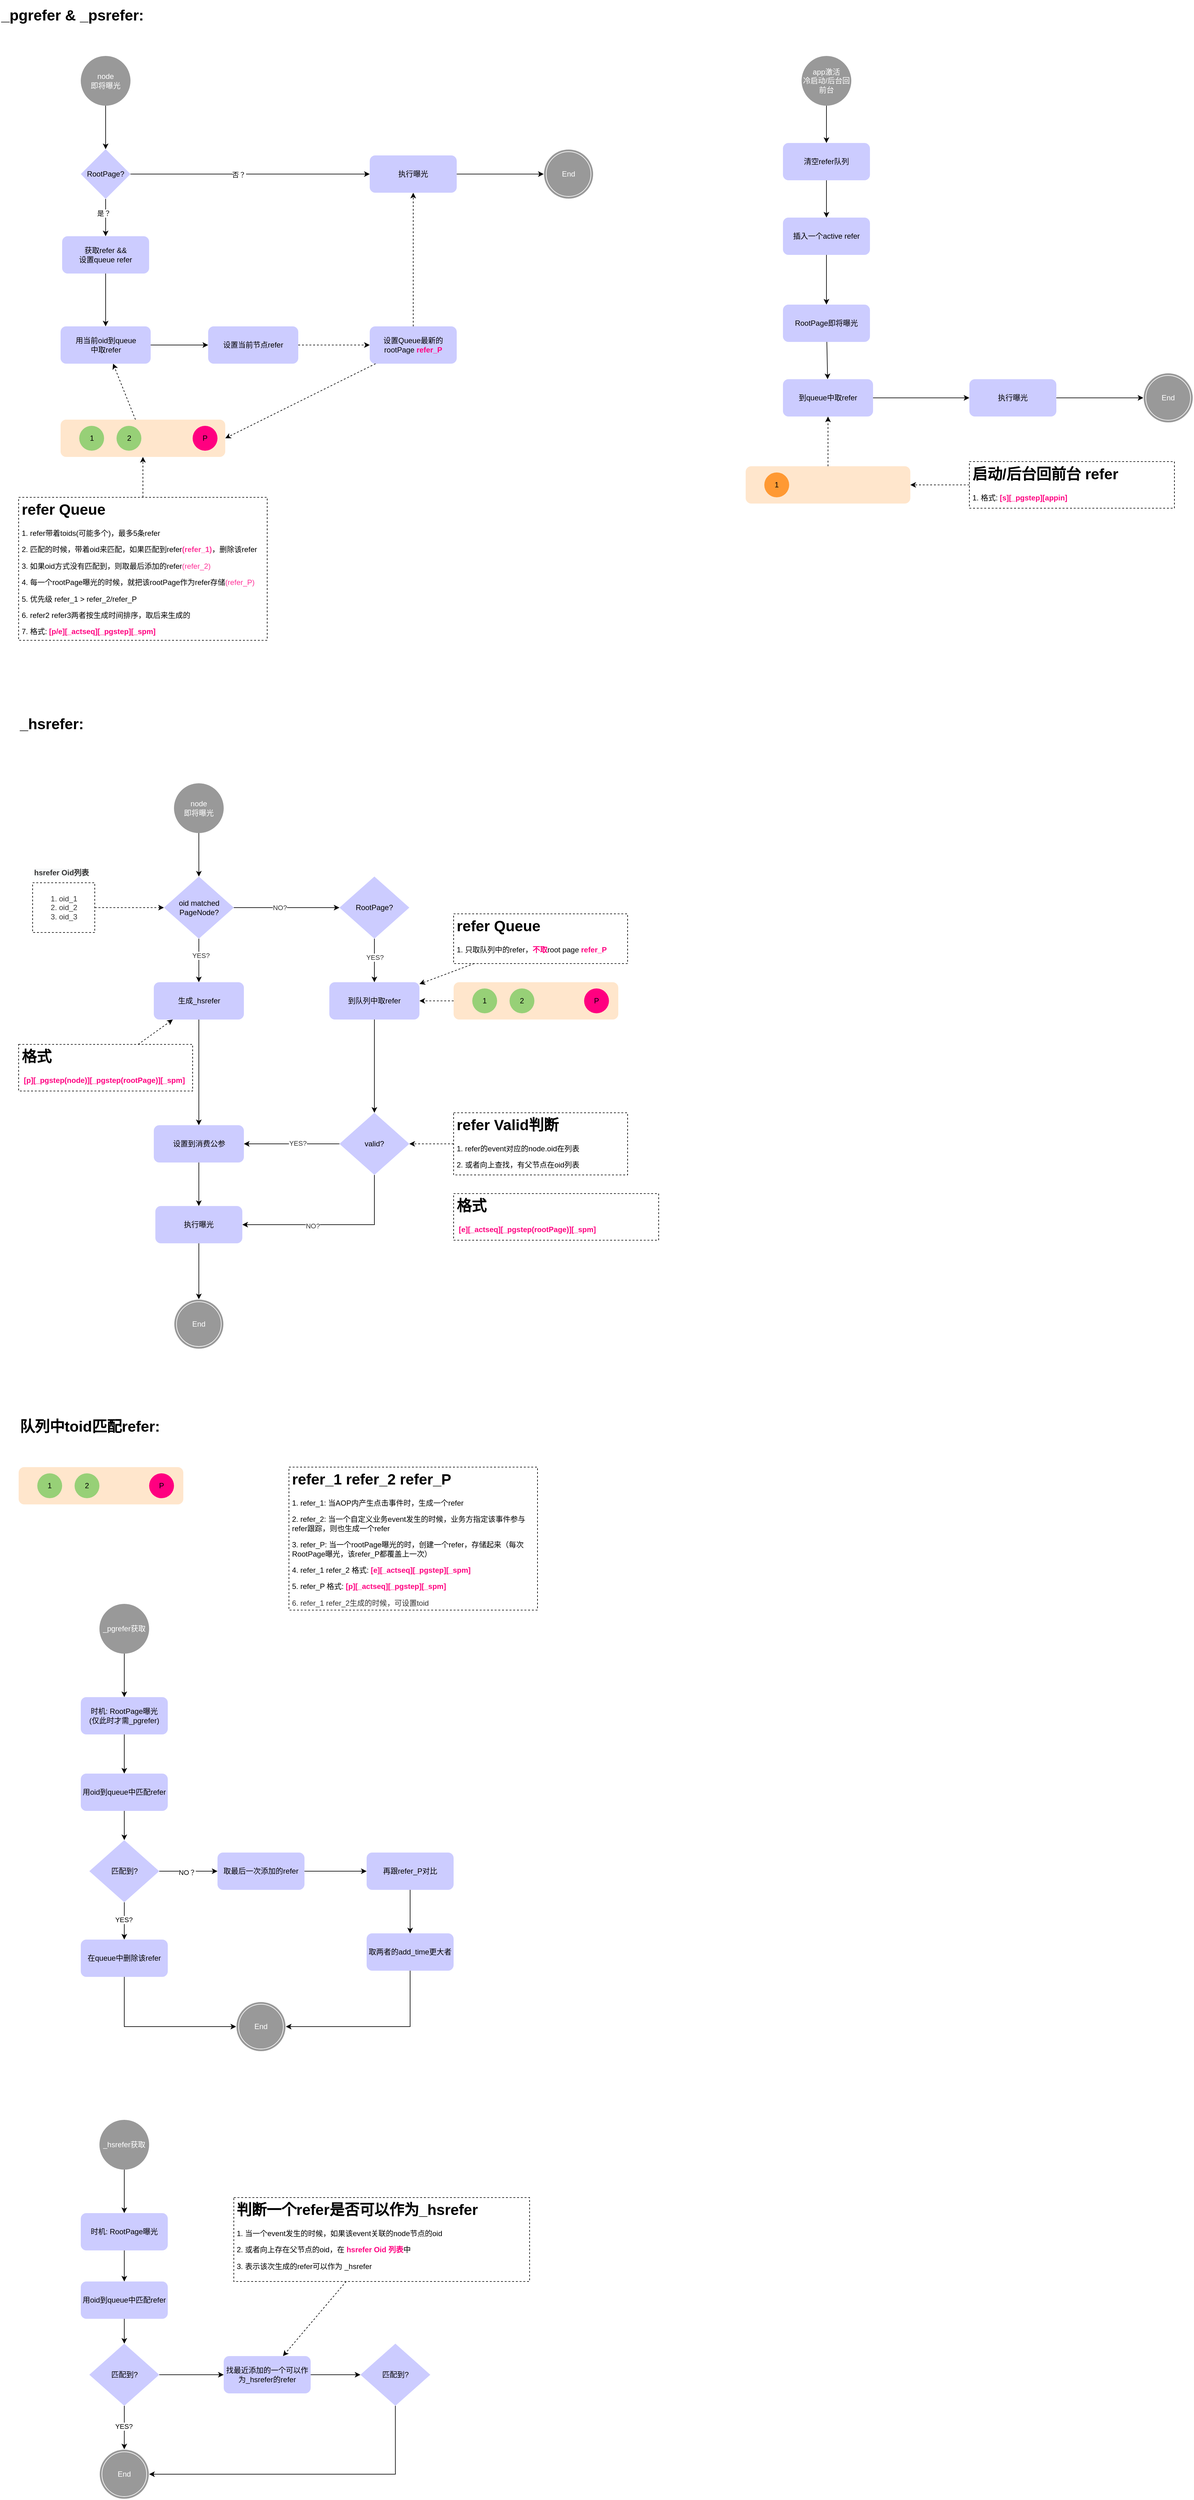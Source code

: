 <mxfile version="14.5.1" type="device"><diagram id="GxzF8KHckU9yWMyMWYR3" name="Page-1"><mxGraphModel dx="1106" dy="1003" grid="1" gridSize="10" guides="1" tooltips="1" connect="1" arrows="1" fold="1" page="1" pageScale="1" pageWidth="827" pageHeight="1169" math="0" shadow="0"><root><mxCell id="0"/><mxCell id="1" parent="0"/><mxCell id="lAMAR1w6FWnkQFg-MtBw-1" value="&lt;b&gt;&lt;font style=&quot;font-size: 24px&quot;&gt;_pgrefer &amp;amp; _psrefer:&lt;/font&gt;&lt;/b&gt;" style="text;html=1;strokeColor=none;fillColor=none;align=left;verticalAlign=middle;whiteSpace=wrap;rounded=0;" parent="1" vertex="1"><mxGeometry x="10" y="10" width="470" height="50" as="geometry"/></mxCell><mxCell id="lAMAR1w6FWnkQFg-MtBw-26" style="edgeStyle=none;rounded=0;orthogonalLoop=1;jettySize=auto;html=1;dashed=1;fontColor=#FFFFFF;" parent="1" source="lAMAR1w6FWnkQFg-MtBw-3" target="lAMAR1w6FWnkQFg-MtBw-22" edge="1"><mxGeometry relative="1" as="geometry"><mxPoint x="765" y="740" as="targetPoint"/></mxGeometry></mxCell><mxCell id="lAMAR1w6FWnkQFg-MtBw-3" value="" style="rounded=1;whiteSpace=wrap;html=1;strokeColor=none;fillColor=#FFE6CC;" parent="1" vertex="1"><mxGeometry x="107.5" y="685" width="265" height="60" as="geometry"/></mxCell><mxCell id="lAMAR1w6FWnkQFg-MtBw-4" value="1" style="ellipse;whiteSpace=wrap;html=1;aspect=fixed;strokeColor=none;fillColor=#97D077;" parent="1" vertex="1"><mxGeometry x="137.5" y="695" width="40" height="40" as="geometry"/></mxCell><mxCell id="lAMAR1w6FWnkQFg-MtBw-5" value="2" style="ellipse;whiteSpace=wrap;html=1;aspect=fixed;strokeColor=none;fillColor=#97D077;" parent="1" vertex="1"><mxGeometry x="197.5" y="695" width="40" height="40" as="geometry"/></mxCell><mxCell id="lAMAR1w6FWnkQFg-MtBw-6" value="P" style="ellipse;whiteSpace=wrap;html=1;aspect=fixed;strokeColor=none;fillColor=#FF0080;" parent="1" vertex="1"><mxGeometry x="320" y="695" width="40" height="40" as="geometry"/></mxCell><mxCell id="lAMAR1w6FWnkQFg-MtBw-24" style="rounded=0;orthogonalLoop=1;jettySize=auto;html=1;fontColor=#FFFFFF;dashed=1;" parent="1" source="lAMAR1w6FWnkQFg-MtBw-7" target="lAMAR1w6FWnkQFg-MtBw-3" edge="1"><mxGeometry relative="1" as="geometry"/></mxCell><mxCell id="lAMAR1w6FWnkQFg-MtBw-7" value="&lt;h1&gt;refer Queue&lt;/h1&gt;&lt;p&gt;1. refer带着toids(可能多个)，最多5条refer&lt;/p&gt;&lt;p&gt;2. 匹配的时候，带着oid来匹配，如果匹配到refer&lt;b&gt;&lt;font color=&quot;#ff3399&quot;&gt;(refer_1)&lt;/font&gt;&lt;/b&gt;，删除该refer&lt;/p&gt;&lt;p&gt;3. 如果oid方式没有匹配到，则取最后添加的refer&lt;font color=&quot;#ff3399&quot;&gt;(refer_2)&lt;/font&gt;&lt;/p&gt;&lt;p&gt;4. 每一个rootPage曝光的时候，就把该rootPage作为refer存储&lt;font color=&quot;#ff3399&quot;&gt;(refer_P)&lt;/font&gt;&lt;/p&gt;&lt;p&gt;5. 优先级 refer_1 &amp;gt; refer_2/refer_P&lt;/p&gt;&lt;p&gt;6. refer2 refer3两者按生成时间排序，取后来生成的&lt;/p&gt;&lt;p&gt;7. 格式: &lt;b&gt;&lt;font color=&quot;#ff0080&quot;&gt;[p/e][_actseq][_pgstep][_spm]&lt;/font&gt;&lt;/b&gt;&lt;/p&gt;" style="text;html=1;fillColor=none;spacing=5;spacingTop=-20;whiteSpace=wrap;overflow=hidden;rounded=0;strokeColor=#000000;dashed=1;" parent="1" vertex="1"><mxGeometry x="40" y="810" width="400" height="230" as="geometry"/></mxCell><mxCell id="lAMAR1w6FWnkQFg-MtBw-52" style="edgeStyle=none;rounded=0;orthogonalLoop=1;jettySize=auto;html=1;fontColor=#FFFFFF;dashed=1;" parent="1" source="lAMAR1w6FWnkQFg-MtBw-8" target="lAMAR1w6FWnkQFg-MtBw-44" edge="1"><mxGeometry relative="1" as="geometry"/></mxCell><mxCell id="lAMAR1w6FWnkQFg-MtBw-8" value="&lt;h1&gt;启动/后台回前台 refer&lt;/h1&gt;&lt;p&gt;&lt;span&gt;1. 格式: &lt;/span&gt;&lt;b&gt;&lt;font color=&quot;#ff0080&quot;&gt;[s][_pgstep][appin]&lt;/font&gt;&lt;/b&gt;&lt;br&gt;&lt;/p&gt;" style="text;html=1;fillColor=none;spacing=5;spacingTop=-20;whiteSpace=wrap;overflow=hidden;rounded=0;strokeColor=#000000;dashed=1;" parent="1" vertex="1"><mxGeometry x="1570" y="752.5" width="330" height="75" as="geometry"/></mxCell><mxCell id="lAMAR1w6FWnkQFg-MtBw-12" style="edgeStyle=orthogonalEdgeStyle;rounded=0;orthogonalLoop=1;jettySize=auto;html=1;" parent="1" source="lAMAR1w6FWnkQFg-MtBw-10" target="lAMAR1w6FWnkQFg-MtBw-11" edge="1"><mxGeometry relative="1" as="geometry"/></mxCell><mxCell id="lAMAR1w6FWnkQFg-MtBw-10" value="node&lt;br&gt;即将曝光" style="ellipse;whiteSpace=wrap;html=1;aspect=fixed;strokeColor=none;fillColor=#999999;fontColor=#FFFFFF;" parent="1" vertex="1"><mxGeometry x="140" y="100" width="80" height="80" as="geometry"/></mxCell><mxCell id="lAMAR1w6FWnkQFg-MtBw-14" style="edgeStyle=orthogonalEdgeStyle;rounded=0;orthogonalLoop=1;jettySize=auto;html=1;" parent="1" source="lAMAR1w6FWnkQFg-MtBw-11" target="lAMAR1w6FWnkQFg-MtBw-13" edge="1"><mxGeometry relative="1" as="geometry"/></mxCell><mxCell id="lAMAR1w6FWnkQFg-MtBw-15" value="是？" style="edgeLabel;html=1;align=center;verticalAlign=middle;resizable=0;points=[];" parent="lAMAR1w6FWnkQFg-MtBw-14" vertex="1" connectable="0"><mxGeometry x="-0.239" y="-3" relative="1" as="geometry"><mxPoint as="offset"/></mxGeometry></mxCell><mxCell id="lAMAR1w6FWnkQFg-MtBw-18" style="edgeStyle=orthogonalEdgeStyle;rounded=0;orthogonalLoop=1;jettySize=auto;html=1;fontColor=#FFFFFF;" parent="1" source="lAMAR1w6FWnkQFg-MtBw-30" target="lAMAR1w6FWnkQFg-MtBw-17" edge="1"><mxGeometry relative="1" as="geometry"/></mxCell><mxCell id="lAMAR1w6FWnkQFg-MtBw-11" value="RootPage?" style="rhombus;whiteSpace=wrap;html=1;strokeColor=none;fillColor=#CCCCFF;" parent="1" vertex="1"><mxGeometry x="140" y="250" width="80" height="80" as="geometry"/></mxCell><mxCell id="lAMAR1w6FWnkQFg-MtBw-23" style="edgeStyle=orthogonalEdgeStyle;rounded=0;orthogonalLoop=1;jettySize=auto;html=1;fontColor=#FFFFFF;" parent="1" source="lAMAR1w6FWnkQFg-MtBw-13" target="lAMAR1w6FWnkQFg-MtBw-22" edge="1"><mxGeometry relative="1" as="geometry"/></mxCell><mxCell id="lAMAR1w6FWnkQFg-MtBw-13" value="获取refer &amp;amp;&amp;amp; &lt;br&gt;设置queue refer" style="rounded=1;whiteSpace=wrap;html=1;strokeColor=none;fillColor=#CCCCFF;" parent="1" vertex="1"><mxGeometry x="110" y="390" width="140" height="60" as="geometry"/></mxCell><mxCell id="lAMAR1w6FWnkQFg-MtBw-17" value="End" style="ellipse;shape=doubleEllipse;whiteSpace=wrap;html=1;aspect=fixed;strokeColor=#FFFFFF;fontColor=#FFFFFF;fillColor=#999999;" parent="1" vertex="1"><mxGeometry x="885" y="250" width="80" height="80" as="geometry"/></mxCell><mxCell id="lAMAR1w6FWnkQFg-MtBw-36" style="edgeStyle=none;rounded=0;orthogonalLoop=1;jettySize=auto;html=1;fontColor=#FFFFFF;entryX=1;entryY=0.5;entryDx=0;entryDy=0;dashed=1;" parent="1" source="lAMAR1w6FWnkQFg-MtBw-20" target="lAMAR1w6FWnkQFg-MtBw-3" edge="1"><mxGeometry relative="1" as="geometry"/></mxCell><mxCell id="lAMAR1w6FWnkQFg-MtBw-38" style="edgeStyle=none;rounded=0;orthogonalLoop=1;jettySize=auto;html=1;dashed=1;fontColor=#FFFFFF;" parent="1" source="lAMAR1w6FWnkQFg-MtBw-20" target="lAMAR1w6FWnkQFg-MtBw-30" edge="1"><mxGeometry relative="1" as="geometry"/></mxCell><mxCell id="lAMAR1w6FWnkQFg-MtBw-20" value="设置Queue最新的&lt;br&gt;rootPage &lt;font color=&quot;#ff0080&quot;&gt;&lt;b&gt;refer_P&lt;/b&gt;&lt;/font&gt;" style="rounded=1;whiteSpace=wrap;html=1;strokeColor=none;fillColor=#CCCCFF;" parent="1" vertex="1"><mxGeometry x="605" y="535" width="140" height="60" as="geometry"/></mxCell><mxCell id="lAMAR1w6FWnkQFg-MtBw-28" style="edgeStyle=none;rounded=0;orthogonalLoop=1;jettySize=auto;html=1;fontColor=#FFFFFF;" parent="1" source="lAMAR1w6FWnkQFg-MtBw-22" target="lAMAR1w6FWnkQFg-MtBw-35" edge="1"><mxGeometry relative="1" as="geometry"><mxPoint x="425" y="622.847" as="targetPoint"/></mxGeometry></mxCell><mxCell id="lAMAR1w6FWnkQFg-MtBw-22" value="用当前oid到queue&lt;br&gt;中取refer" style="rounded=1;whiteSpace=wrap;html=1;strokeColor=none;fillColor=#CCCCFF;" parent="1" vertex="1"><mxGeometry x="107.5" y="535" width="145" height="60" as="geometry"/></mxCell><mxCell id="lAMAR1w6FWnkQFg-MtBw-30" value="执行曝光" style="rounded=1;whiteSpace=wrap;html=1;strokeColor=none;fillColor=#CCCCFF;" parent="1" vertex="1"><mxGeometry x="605" y="260" width="140" height="60" as="geometry"/></mxCell><mxCell id="lAMAR1w6FWnkQFg-MtBw-31" style="edgeStyle=orthogonalEdgeStyle;rounded=0;orthogonalLoop=1;jettySize=auto;html=1;fontColor=#FFFFFF;" parent="1" source="lAMAR1w6FWnkQFg-MtBw-11" target="lAMAR1w6FWnkQFg-MtBw-30" edge="1"><mxGeometry relative="1" as="geometry"><mxPoint x="220" y="290" as="sourcePoint"/><mxPoint x="945" y="290" as="targetPoint"/></mxGeometry></mxCell><mxCell id="lAMAR1w6FWnkQFg-MtBw-32" value="&lt;font color=&quot;#000000&quot;&gt;否？&lt;/font&gt;" style="edgeLabel;html=1;align=center;verticalAlign=middle;resizable=0;points=[];fontColor=#FFFFFF;" parent="lAMAR1w6FWnkQFg-MtBw-31" vertex="1" connectable="0"><mxGeometry x="-0.095" y="-1" relative="1" as="geometry"><mxPoint as="offset"/></mxGeometry></mxCell><mxCell id="lAMAR1w6FWnkQFg-MtBw-37" style="edgeStyle=none;rounded=0;orthogonalLoop=1;jettySize=auto;html=1;dashed=1;fontColor=#FFFFFF;" parent="1" source="lAMAR1w6FWnkQFg-MtBw-35" target="lAMAR1w6FWnkQFg-MtBw-20" edge="1"><mxGeometry relative="1" as="geometry"/></mxCell><mxCell id="lAMAR1w6FWnkQFg-MtBw-35" value="&lt;span style=&quot;font-family: &amp;#34;helvetica&amp;#34;&quot;&gt;设置当前节点refer&lt;/span&gt;" style="rounded=1;whiteSpace=wrap;html=1;strokeColor=none;fillColor=#CCCCFF;" parent="1" vertex="1"><mxGeometry x="345" y="535" width="145" height="60" as="geometry"/></mxCell><mxCell id="lAMAR1w6FWnkQFg-MtBw-39" value="&lt;b&gt;&lt;font style=&quot;font-size: 24px&quot;&gt;_hsrefer:&lt;/font&gt;&lt;/b&gt;" style="text;html=1;strokeColor=none;fillColor=none;align=left;verticalAlign=middle;whiteSpace=wrap;rounded=0;" parent="1" vertex="1"><mxGeometry x="40" y="1150" width="470" height="50" as="geometry"/></mxCell><mxCell id="lAMAR1w6FWnkQFg-MtBw-48" style="edgeStyle=none;rounded=0;orthogonalLoop=1;jettySize=auto;html=1;fontColor=#FFFFFF;" parent="1" source="lAMAR1w6FWnkQFg-MtBw-40" target="lAMAR1w6FWnkQFg-MtBw-41" edge="1"><mxGeometry relative="1" as="geometry"/></mxCell><mxCell id="lAMAR1w6FWnkQFg-MtBw-40" value="app激活&lt;br&gt;冷启动/后台回前台" style="ellipse;whiteSpace=wrap;html=1;aspect=fixed;strokeColor=none;fillColor=#999999;fontColor=#FFFFFF;" parent="1" vertex="1"><mxGeometry x="1300" y="100" width="80" height="80" as="geometry"/></mxCell><mxCell id="lAMAR1w6FWnkQFg-MtBw-49" style="edgeStyle=none;rounded=0;orthogonalLoop=1;jettySize=auto;html=1;fontColor=#FFFFFF;" parent="1" source="lAMAR1w6FWnkQFg-MtBw-41" target="lAMAR1w6FWnkQFg-MtBw-42" edge="1"><mxGeometry relative="1" as="geometry"/></mxCell><mxCell id="lAMAR1w6FWnkQFg-MtBw-41" value="清空refer队列" style="rounded=1;whiteSpace=wrap;html=1;strokeColor=none;fillColor=#CCCCFF;" parent="1" vertex="1"><mxGeometry x="1270" y="240" width="140" height="60" as="geometry"/></mxCell><mxCell id="lAMAR1w6FWnkQFg-MtBw-50" style="edgeStyle=none;rounded=0;orthogonalLoop=1;jettySize=auto;html=1;fontColor=#FFFFFF;" parent="1" source="lAMAR1w6FWnkQFg-MtBw-42" target="lAMAR1w6FWnkQFg-MtBw-43" edge="1"><mxGeometry relative="1" as="geometry"/></mxCell><mxCell id="lAMAR1w6FWnkQFg-MtBw-42" value="插入一个active refer" style="rounded=1;whiteSpace=wrap;html=1;strokeColor=none;fillColor=#CCCCFF;" parent="1" vertex="1"><mxGeometry x="1270" y="360" width="140" height="60" as="geometry"/></mxCell><mxCell id="lAMAR1w6FWnkQFg-MtBw-51" style="edgeStyle=none;rounded=0;orthogonalLoop=1;jettySize=auto;html=1;fontColor=#FFFFFF;" parent="1" source="lAMAR1w6FWnkQFg-MtBw-43" target="lAMAR1w6FWnkQFg-MtBw-46" edge="1"><mxGeometry relative="1" as="geometry"/></mxCell><mxCell id="lAMAR1w6FWnkQFg-MtBw-43" value="RootPage即将曝光" style="rounded=1;whiteSpace=wrap;html=1;strokeColor=none;fillColor=#CCCCFF;" parent="1" vertex="1"><mxGeometry x="1270" y="500" width="140" height="60" as="geometry"/></mxCell><mxCell id="lAMAR1w6FWnkQFg-MtBw-47" style="edgeStyle=none;rounded=0;orthogonalLoop=1;jettySize=auto;html=1;dashed=1;fontColor=#FFFFFF;" parent="1" source="lAMAR1w6FWnkQFg-MtBw-44" target="lAMAR1w6FWnkQFg-MtBw-46" edge="1"><mxGeometry relative="1" as="geometry"/></mxCell><mxCell id="lAMAR1w6FWnkQFg-MtBw-44" value="" style="rounded=1;whiteSpace=wrap;html=1;strokeColor=none;fillColor=#FFE6CC;" parent="1" vertex="1"><mxGeometry x="1210" y="760" width="265" height="60" as="geometry"/></mxCell><mxCell id="lAMAR1w6FWnkQFg-MtBw-45" value="1" style="ellipse;whiteSpace=wrap;html=1;aspect=fixed;strokeColor=none;fillColor=#FF9933;" parent="1" vertex="1"><mxGeometry x="1240" y="770" width="40" height="40" as="geometry"/></mxCell><mxCell id="lAMAR1w6FWnkQFg-MtBw-58" style="edgeStyle=none;rounded=0;orthogonalLoop=1;jettySize=auto;html=1;entryX=0;entryY=0.5;entryDx=0;entryDy=0;fontColor=#FFFFFF;" parent="1" source="lAMAR1w6FWnkQFg-MtBw-46" target="lAMAR1w6FWnkQFg-MtBw-57" edge="1"><mxGeometry relative="1" as="geometry"/></mxCell><mxCell id="lAMAR1w6FWnkQFg-MtBw-46" value="到queue中取refer" style="rounded=1;whiteSpace=wrap;html=1;strokeColor=none;fillColor=#CCCCFF;" parent="1" vertex="1"><mxGeometry x="1270" y="620" width="145" height="60" as="geometry"/></mxCell><mxCell id="lAMAR1w6FWnkQFg-MtBw-55" style="edgeStyle=orthogonalEdgeStyle;rounded=0;orthogonalLoop=1;jettySize=auto;html=1;fontColor=#FFFFFF;" parent="1" source="lAMAR1w6FWnkQFg-MtBw-57" target="lAMAR1w6FWnkQFg-MtBw-56" edge="1"><mxGeometry relative="1" as="geometry"/></mxCell><mxCell id="lAMAR1w6FWnkQFg-MtBw-56" value="End" style="ellipse;shape=doubleEllipse;whiteSpace=wrap;html=1;aspect=fixed;strokeColor=#FFFFFF;fontColor=#FFFFFF;fillColor=#999999;" parent="1" vertex="1"><mxGeometry x="1850" y="610" width="80" height="80" as="geometry"/></mxCell><mxCell id="lAMAR1w6FWnkQFg-MtBw-57" value="执行曝光" style="rounded=1;whiteSpace=wrap;html=1;strokeColor=none;fillColor=#CCCCFF;" parent="1" vertex="1"><mxGeometry x="1570" y="620" width="140" height="60" as="geometry"/></mxCell><mxCell id="lAMAR1w6FWnkQFg-MtBw-59" style="edgeStyle=orthogonalEdgeStyle;rounded=0;orthogonalLoop=1;jettySize=auto;html=1;" parent="1" source="lAMAR1w6FWnkQFg-MtBw-60" target="lAMAR1w6FWnkQFg-MtBw-61" edge="1"><mxGeometry relative="1" as="geometry"/></mxCell><mxCell id="lAMAR1w6FWnkQFg-MtBw-60" value="node&lt;br&gt;即将曝光" style="ellipse;whiteSpace=wrap;html=1;aspect=fixed;strokeColor=none;fillColor=#999999;fontColor=#FFFFFF;" parent="1" vertex="1"><mxGeometry x="290" y="1270" width="80" height="80" as="geometry"/></mxCell><mxCell id="lAMAR1w6FWnkQFg-MtBw-71" style="edgeStyle=none;rounded=0;orthogonalLoop=1;jettySize=auto;html=1;fontColor=#333333;" parent="1" source="lAMAR1w6FWnkQFg-MtBw-61" target="lAMAR1w6FWnkQFg-MtBw-67" edge="1"><mxGeometry relative="1" as="geometry"/></mxCell><mxCell id="lAMAR1w6FWnkQFg-MtBw-80" value="YES?" style="edgeLabel;html=1;align=center;verticalAlign=middle;resizable=0;points=[];fontColor=#333333;" parent="lAMAR1w6FWnkQFg-MtBw-71" vertex="1" connectable="0"><mxGeometry x="-0.229" y="3" relative="1" as="geometry"><mxPoint as="offset"/></mxGeometry></mxCell><mxCell id="lAMAR1w6FWnkQFg-MtBw-79" style="edgeStyle=none;rounded=0;orthogonalLoop=1;jettySize=auto;html=1;fontColor=#333333;" parent="1" source="lAMAR1w6FWnkQFg-MtBw-82" target="lAMAR1w6FWnkQFg-MtBw-78" edge="1"><mxGeometry relative="1" as="geometry"/></mxCell><mxCell id="lAMAR1w6FWnkQFg-MtBw-81" value="YES?" style="edgeLabel;html=1;align=center;verticalAlign=middle;resizable=0;points=[];fontColor=#333333;" parent="lAMAR1w6FWnkQFg-MtBw-79" vertex="1" connectable="0"><mxGeometry x="-0.136" relative="1" as="geometry"><mxPoint as="offset"/></mxGeometry></mxCell><mxCell id="lAMAR1w6FWnkQFg-MtBw-61" value="oid matched PageNode?" style="rhombus;whiteSpace=wrap;html=1;strokeColor=none;fillColor=#CCCCFF;" parent="1" vertex="1"><mxGeometry x="273.75" y="1420" width="112.5" height="100" as="geometry"/></mxCell><mxCell id="lAMAR1w6FWnkQFg-MtBw-63" style="edgeStyle=none;rounded=0;orthogonalLoop=1;jettySize=auto;html=1;fontColor=#333333;dashed=1;" parent="1" source="lAMAR1w6FWnkQFg-MtBw-64" target="lAMAR1w6FWnkQFg-MtBw-61" edge="1"><mxGeometry relative="1" as="geometry"><mxPoint x="172.5" y="1470" as="sourcePoint"/></mxGeometry></mxCell><mxCell id="lAMAR1w6FWnkQFg-MtBw-64" value="&lt;ol&gt;&lt;li&gt;oid_1&lt;/li&gt;&lt;li&gt;oid_2&lt;/li&gt;&lt;li&gt;oid_3&lt;/li&gt;&lt;/ol&gt;" style="text;fillColor=none;html=1;whiteSpace=wrap;verticalAlign=middle;overflow=hidden;glass=0;sketch=0;fontColor=#333333;strokeColor=#000000;dashed=1;" parent="1" vertex="1"><mxGeometry x="62.5" y="1430" width="100" height="80" as="geometry"/></mxCell><mxCell id="lAMAR1w6FWnkQFg-MtBw-66" value="&lt;meta charset=&quot;utf-8&quot;&gt;&lt;b style=&quot;color: rgb(51, 51, 51); font-family: helvetica; font-size: 12px; font-style: normal; letter-spacing: normal; text-align: -webkit-center; text-indent: 0px; text-transform: none; word-spacing: 0px; background-color: rgb(248, 249, 250);&quot;&gt;hsrefer Oid列表&lt;/b&gt;" style="text;whiteSpace=wrap;html=1;fontColor=#333333;" parent="1" vertex="1"><mxGeometry x="62.5" y="1400" width="100" height="30" as="geometry"/></mxCell><mxCell id="lAMAR1w6FWnkQFg-MtBw-72" style="edgeStyle=none;rounded=0;orthogonalLoop=1;jettySize=auto;html=1;fontColor=#333333;" parent="1" source="lAMAR1w6FWnkQFg-MtBw-67" target="lAMAR1w6FWnkQFg-MtBw-70" edge="1"><mxGeometry relative="1" as="geometry"/></mxCell><mxCell id="lAMAR1w6FWnkQFg-MtBw-67" value="生成_hsrefer" style="rounded=1;whiteSpace=wrap;html=1;strokeColor=none;fillColor=#CCCCFF;" parent="1" vertex="1"><mxGeometry x="257.5" y="1590" width="145" height="60" as="geometry"/></mxCell><mxCell id="lAMAR1w6FWnkQFg-MtBw-69" style="edgeStyle=none;rounded=0;orthogonalLoop=1;jettySize=auto;html=1;dashed=1;fontColor=#333333;" parent="1" source="lAMAR1w6FWnkQFg-MtBw-68" target="lAMAR1w6FWnkQFg-MtBw-67" edge="1"><mxGeometry relative="1" as="geometry"/></mxCell><mxCell id="lAMAR1w6FWnkQFg-MtBw-68" value="&lt;h1&gt;格式&lt;/h1&gt;&lt;p&gt;&lt;span&gt;&amp;nbsp;&lt;/span&gt;&lt;b&gt;&lt;font color=&quot;#ff0080&quot;&gt;[p][_pgstep(node)][_pgstep(rootPage)][_spm]&lt;/font&gt;&lt;/b&gt;&lt;br&gt;&lt;/p&gt;" style="text;html=1;fillColor=none;spacing=5;spacingTop=-20;whiteSpace=wrap;overflow=hidden;rounded=0;strokeColor=#000000;dashed=1;" parent="1" vertex="1"><mxGeometry x="40" y="1690" width="280" height="75" as="geometry"/></mxCell><mxCell id="lAMAR1w6FWnkQFg-MtBw-77" style="edgeStyle=none;rounded=0;orthogonalLoop=1;jettySize=auto;html=1;fontColor=#333333;" parent="1" source="lAMAR1w6FWnkQFg-MtBw-70" target="lAMAR1w6FWnkQFg-MtBw-76" edge="1"><mxGeometry relative="1" as="geometry"/></mxCell><mxCell id="lAMAR1w6FWnkQFg-MtBw-70" value="设置到消费公参" style="rounded=1;whiteSpace=wrap;html=1;strokeColor=none;fillColor=#CCCCFF;" parent="1" vertex="1"><mxGeometry x="257.5" y="1820" width="145" height="60" as="geometry"/></mxCell><mxCell id="lAMAR1w6FWnkQFg-MtBw-74" style="edgeStyle=orthogonalEdgeStyle;rounded=0;orthogonalLoop=1;jettySize=auto;html=1;fontColor=#FFFFFF;" parent="1" source="lAMAR1w6FWnkQFg-MtBw-76" target="lAMAR1w6FWnkQFg-MtBw-75" edge="1"><mxGeometry relative="1" as="geometry"/></mxCell><mxCell id="lAMAR1w6FWnkQFg-MtBw-75" value="End" style="ellipse;shape=doubleEllipse;whiteSpace=wrap;html=1;aspect=fixed;strokeColor=#FFFFFF;fontColor=#FFFFFF;fillColor=#999999;" parent="1" vertex="1"><mxGeometry x="290" y="2100" width="80" height="80" as="geometry"/></mxCell><mxCell id="lAMAR1w6FWnkQFg-MtBw-76" value="执行曝光" style="rounded=1;whiteSpace=wrap;html=1;strokeColor=none;fillColor=#CCCCFF;" parent="1" vertex="1"><mxGeometry x="260" y="1950" width="140" height="60" as="geometry"/></mxCell><mxCell id="lAMAR1w6FWnkQFg-MtBw-95" style="edgeStyle=none;rounded=0;orthogonalLoop=1;jettySize=auto;html=1;fontColor=#333333;" parent="1" source="lAMAR1w6FWnkQFg-MtBw-78" target="lAMAR1w6FWnkQFg-MtBw-94" edge="1"><mxGeometry relative="1" as="geometry"/></mxCell><mxCell id="lAMAR1w6FWnkQFg-MtBw-78" value="到队列中取refer" style="rounded=1;whiteSpace=wrap;html=1;strokeColor=none;fillColor=#CCCCFF;" parent="1" vertex="1"><mxGeometry x="540" y="1590" width="145" height="60" as="geometry"/></mxCell><mxCell id="lAMAR1w6FWnkQFg-MtBw-82" value="RootPage?" style="rhombus;whiteSpace=wrap;html=1;strokeColor=none;fillColor=#CCCCFF;" parent="1" vertex="1"><mxGeometry x="556.25" y="1420" width="112.5" height="100" as="geometry"/></mxCell><mxCell id="lAMAR1w6FWnkQFg-MtBw-85" style="edgeStyle=none;rounded=0;orthogonalLoop=1;jettySize=auto;html=1;fontColor=#333333;" parent="1" source="lAMAR1w6FWnkQFg-MtBw-61" target="lAMAR1w6FWnkQFg-MtBw-82" edge="1"><mxGeometry relative="1" as="geometry"><mxPoint x="363.75" y="1470" as="sourcePoint"/><mxPoint x="565" y="1470" as="targetPoint"/></mxGeometry></mxCell><mxCell id="lAMAR1w6FWnkQFg-MtBw-86" value="NO?" style="edgeLabel;html=1;align=center;verticalAlign=middle;resizable=0;points=[];fontColor=#333333;" parent="lAMAR1w6FWnkQFg-MtBw-85" vertex="1" connectable="0"><mxGeometry x="-0.136" relative="1" as="geometry"><mxPoint as="offset"/></mxGeometry></mxCell><mxCell id="lAMAR1w6FWnkQFg-MtBw-92" style="edgeStyle=none;rounded=0;orthogonalLoop=1;jettySize=auto;html=1;fontColor=#333333;dashed=1;" parent="1" source="lAMAR1w6FWnkQFg-MtBw-88" target="lAMAR1w6FWnkQFg-MtBw-78" edge="1"><mxGeometry relative="1" as="geometry"/></mxCell><mxCell id="lAMAR1w6FWnkQFg-MtBw-88" value="" style="rounded=1;whiteSpace=wrap;html=1;strokeColor=none;fillColor=#FFE6CC;" parent="1" vertex="1"><mxGeometry x="740" y="1590" width="265" height="60" as="geometry"/></mxCell><mxCell id="lAMAR1w6FWnkQFg-MtBw-89" value="1" style="ellipse;whiteSpace=wrap;html=1;aspect=fixed;strokeColor=none;fillColor=#97D077;" parent="1" vertex="1"><mxGeometry x="770" y="1600" width="40" height="40" as="geometry"/></mxCell><mxCell id="lAMAR1w6FWnkQFg-MtBw-90" value="2" style="ellipse;whiteSpace=wrap;html=1;aspect=fixed;strokeColor=none;fillColor=#97D077;" parent="1" vertex="1"><mxGeometry x="830" y="1600" width="40" height="40" as="geometry"/></mxCell><mxCell id="lAMAR1w6FWnkQFg-MtBw-108" style="edgeStyle=orthogonalEdgeStyle;rounded=0;orthogonalLoop=1;jettySize=auto;html=1;fontColor=#333333;" parent="1" source="lAMAR1w6FWnkQFg-MtBw-94" target="lAMAR1w6FWnkQFg-MtBw-70" edge="1"><mxGeometry relative="1" as="geometry"/></mxCell><mxCell id="lAMAR1w6FWnkQFg-MtBw-109" value="YES?" style="edgeLabel;html=1;align=center;verticalAlign=middle;resizable=0;points=[];fontColor=#333333;" parent="lAMAR1w6FWnkQFg-MtBw-108" vertex="1" connectable="0"><mxGeometry x="-0.113" y="-1" relative="1" as="geometry"><mxPoint as="offset"/></mxGeometry></mxCell><mxCell id="lAMAR1w6FWnkQFg-MtBw-110" style="edgeStyle=orthogonalEdgeStyle;rounded=0;orthogonalLoop=1;jettySize=auto;html=1;entryX=1;entryY=0.5;entryDx=0;entryDy=0;fontColor=#333333;exitX=0.5;exitY=1;exitDx=0;exitDy=0;" parent="1" source="lAMAR1w6FWnkQFg-MtBw-94" target="lAMAR1w6FWnkQFg-MtBw-76" edge="1"><mxGeometry relative="1" as="geometry"/></mxCell><mxCell id="lAMAR1w6FWnkQFg-MtBw-111" value="NO?" style="edgeLabel;html=1;align=center;verticalAlign=middle;resizable=0;points=[];fontColor=#333333;" parent="lAMAR1w6FWnkQFg-MtBw-110" vertex="1" connectable="0"><mxGeometry x="0.239" y="2" relative="1" as="geometry"><mxPoint x="1" as="offset"/></mxGeometry></mxCell><mxCell id="lAMAR1w6FWnkQFg-MtBw-94" value="valid?" style="rhombus;whiteSpace=wrap;html=1;strokeColor=none;fillColor=#CCCCFF;" parent="1" vertex="1"><mxGeometry x="556.25" y="1800" width="112.5" height="100" as="geometry"/></mxCell><mxCell id="lAMAR1w6FWnkQFg-MtBw-98" style="edgeStyle=none;rounded=0;orthogonalLoop=1;jettySize=auto;html=1;fontColor=#333333;dashed=1;" parent="1" source="lAMAR1w6FWnkQFg-MtBw-97" target="lAMAR1w6FWnkQFg-MtBw-78" edge="1"><mxGeometry relative="1" as="geometry"/></mxCell><mxCell id="lAMAR1w6FWnkQFg-MtBw-97" value="&lt;h1&gt;refer Queue&lt;/h1&gt;&lt;p&gt;&lt;span style=&quot;font-family: &amp;#34;helvetica&amp;#34; ; text-align: center&quot;&gt;1. 只取队列中的refer，&lt;b&gt;&lt;font color=&quot;#ff0080&quot;&gt;不取&lt;/font&gt;&lt;/b&gt;root page &lt;b&gt;&lt;font color=&quot;#ff0080&quot;&gt;refer_P&lt;/font&gt;&lt;/b&gt;&lt;/span&gt;&lt;br&gt;&lt;/p&gt;" style="text;html=1;fillColor=none;spacing=5;spacingTop=-20;whiteSpace=wrap;overflow=hidden;rounded=0;strokeColor=#000000;dashed=1;" parent="1" vertex="1"><mxGeometry x="740" y="1480" width="280" height="80" as="geometry"/></mxCell><mxCell id="lAMAR1w6FWnkQFg-MtBw-101" style="edgeStyle=none;rounded=0;orthogonalLoop=1;jettySize=auto;html=1;dashed=1;fontColor=#333333;" parent="1" source="lAMAR1w6FWnkQFg-MtBw-100" target="lAMAR1w6FWnkQFg-MtBw-94" edge="1"><mxGeometry relative="1" as="geometry"/></mxCell><mxCell id="lAMAR1w6FWnkQFg-MtBw-100" value="&lt;h1&gt;refer Valid判断&lt;/h1&gt;&lt;p&gt;&lt;span style=&quot;font-family: &amp;#34;helvetica&amp;#34; ; text-align: center&quot;&gt;1. refer的event对应的node.oid在列表&lt;/span&gt;&lt;/p&gt;&lt;p&gt;&lt;span style=&quot;font-family: &amp;#34;helvetica&amp;#34; ; text-align: center&quot;&gt;2. 或者向上查找，有父节点在oid列表&lt;/span&gt;&lt;br&gt;&lt;/p&gt;" style="text;html=1;fillColor=none;spacing=5;spacingTop=-20;whiteSpace=wrap;overflow=hidden;rounded=0;strokeColor=#000000;dashed=1;" parent="1" vertex="1"><mxGeometry x="740" y="1800" width="280" height="100" as="geometry"/></mxCell><mxCell id="lAMAR1w6FWnkQFg-MtBw-112" value="&lt;h1&gt;格式&lt;/h1&gt;&lt;p&gt;&lt;span&gt;&amp;nbsp;&lt;/span&gt;&lt;b&gt;&lt;font color=&quot;#ff0080&quot;&gt;[e][_actseq][_pgstep(rootPage)][_spm]&lt;/font&gt;&lt;/b&gt;&lt;br&gt;&lt;/p&gt;" style="text;html=1;fillColor=none;spacing=5;spacingTop=-20;whiteSpace=wrap;overflow=hidden;rounded=0;strokeColor=#000000;dashed=1;" parent="1" vertex="1"><mxGeometry x="740" y="1930" width="330" height="75" as="geometry"/></mxCell><mxCell id="lAMAR1w6FWnkQFg-MtBw-113" value="P" style="ellipse;whiteSpace=wrap;html=1;aspect=fixed;strokeColor=none;fillColor=#FF0080;" parent="1" vertex="1"><mxGeometry x="950" y="1600" width="40" height="40" as="geometry"/></mxCell><mxCell id="SMT5IA4c1qI1XqUM-8EA-1" value="&lt;b&gt;&lt;font style=&quot;font-size: 24px&quot;&gt;队列中toid匹配refer:&lt;/font&gt;&lt;/b&gt;" style="text;html=1;strokeColor=none;fillColor=none;align=left;verticalAlign=middle;whiteSpace=wrap;rounded=0;" vertex="1" parent="1"><mxGeometry x="40" y="2280" width="470" height="50" as="geometry"/></mxCell><mxCell id="SMT5IA4c1qI1XqUM-8EA-3" value="" style="rounded=1;whiteSpace=wrap;html=1;strokeColor=none;fillColor=#FFE6CC;" vertex="1" parent="1"><mxGeometry x="40" y="2370" width="265" height="60" as="geometry"/></mxCell><mxCell id="SMT5IA4c1qI1XqUM-8EA-4" value="1" style="ellipse;whiteSpace=wrap;html=1;aspect=fixed;strokeColor=none;fillColor=#97D077;" vertex="1" parent="1"><mxGeometry x="70" y="2380" width="40" height="40" as="geometry"/></mxCell><mxCell id="SMT5IA4c1qI1XqUM-8EA-5" value="2" style="ellipse;whiteSpace=wrap;html=1;aspect=fixed;strokeColor=none;fillColor=#97D077;" vertex="1" parent="1"><mxGeometry x="130" y="2380" width="40" height="40" as="geometry"/></mxCell><mxCell id="SMT5IA4c1qI1XqUM-8EA-6" value="P" style="ellipse;whiteSpace=wrap;html=1;aspect=fixed;strokeColor=none;fillColor=#FF0080;" vertex="1" parent="1"><mxGeometry x="250" y="2380" width="40" height="40" as="geometry"/></mxCell><mxCell id="SMT5IA4c1qI1XqUM-8EA-7" value="&lt;h1&gt;refer_1 refer_2 refer_P&lt;/h1&gt;&lt;p&gt;1. refer_1: 当AOP内产生点击事件时，生成一个refer&lt;/p&gt;&lt;p&gt;2. refer_2: 当一个自定义业务event发生的时候，业务方指定该事件参与refer跟踪，则也生成一个refer&lt;/p&gt;&lt;p&gt;3. refer_P: 当一个rootPage曝光的时，创建一个refer，存储起来（每次RootPage曝光，该refer_P都覆盖上一次）&lt;/p&gt;&lt;p&gt;4. refer_1 refer_2 格式: &lt;b&gt;&lt;font color=&quot;#ff0080&quot;&gt;[e][_actseq][_pgstep][_spm]&lt;/font&gt;&lt;/b&gt;&lt;/p&gt;&lt;p&gt;5. refer_P 格式:&amp;nbsp;&lt;b&gt;&lt;font color=&quot;#ff0080&quot;&gt;[p][_actseq][_pgstep][_spm]&lt;/font&gt;&lt;/b&gt;&lt;b&gt;&lt;font color=&quot;#ff0080&quot;&gt;&lt;br&gt;&lt;/font&gt;&lt;/b&gt;&lt;/p&gt;&lt;p&gt;&lt;font color=&quot;#333333&quot;&gt;6. refer_1 refer_2生成的时候，可设置toid&lt;/font&gt;&lt;/p&gt;" style="text;html=1;fillColor=none;spacing=5;spacingTop=-20;whiteSpace=wrap;overflow=hidden;rounded=0;strokeColor=#000000;dashed=1;" vertex="1" parent="1"><mxGeometry x="475" y="2370" width="400" height="230" as="geometry"/></mxCell><mxCell id="SMT5IA4c1qI1XqUM-8EA-11" style="edgeStyle=orthogonalEdgeStyle;rounded=0;orthogonalLoop=1;jettySize=auto;html=1;" edge="1" parent="1" source="SMT5IA4c1qI1XqUM-8EA-9" target="SMT5IA4c1qI1XqUM-8EA-10"><mxGeometry relative="1" as="geometry"/></mxCell><mxCell id="SMT5IA4c1qI1XqUM-8EA-9" value="_pgrefer获取" style="ellipse;whiteSpace=wrap;html=1;aspect=fixed;strokeColor=none;fillColor=#999999;fontColor=#FFFFFF;" vertex="1" parent="1"><mxGeometry x="170" y="2590" width="80" height="80" as="geometry"/></mxCell><mxCell id="SMT5IA4c1qI1XqUM-8EA-13" style="edgeStyle=orthogonalEdgeStyle;rounded=0;orthogonalLoop=1;jettySize=auto;html=1;" edge="1" parent="1" source="SMT5IA4c1qI1XqUM-8EA-10" target="SMT5IA4c1qI1XqUM-8EA-12"><mxGeometry relative="1" as="geometry"/></mxCell><mxCell id="SMT5IA4c1qI1XqUM-8EA-10" value="时机: RootPage曝光&lt;br&gt;(仅此时才需_pgrefer)" style="rounded=1;whiteSpace=wrap;html=1;strokeColor=none;fillColor=#CCCCFF;" vertex="1" parent="1"><mxGeometry x="140" y="2740" width="140" height="60" as="geometry"/></mxCell><mxCell id="SMT5IA4c1qI1XqUM-8EA-15" style="edgeStyle=orthogonalEdgeStyle;rounded=0;orthogonalLoop=1;jettySize=auto;html=1;" edge="1" parent="1" source="SMT5IA4c1qI1XqUM-8EA-12" target="SMT5IA4c1qI1XqUM-8EA-14"><mxGeometry relative="1" as="geometry"/></mxCell><mxCell id="SMT5IA4c1qI1XqUM-8EA-12" value="用oid到queue中匹配refer" style="rounded=1;whiteSpace=wrap;html=1;strokeColor=none;fillColor=#CCCCFF;" vertex="1" parent="1"><mxGeometry x="140" y="2863" width="140" height="60" as="geometry"/></mxCell><mxCell id="SMT5IA4c1qI1XqUM-8EA-18" style="edgeStyle=orthogonalEdgeStyle;rounded=0;orthogonalLoop=1;jettySize=auto;html=1;exitX=0.5;exitY=1;exitDx=0;exitDy=0;entryX=0;entryY=0.5;entryDx=0;entryDy=0;" edge="1" parent="1" source="SMT5IA4c1qI1XqUM-8EA-21" target="SMT5IA4c1qI1XqUM-8EA-17"><mxGeometry relative="1" as="geometry"/></mxCell><mxCell id="SMT5IA4c1qI1XqUM-8EA-24" style="edgeStyle=orthogonalEdgeStyle;rounded=0;orthogonalLoop=1;jettySize=auto;html=1;" edge="1" parent="1" source="SMT5IA4c1qI1XqUM-8EA-14" target="SMT5IA4c1qI1XqUM-8EA-20"><mxGeometry relative="1" as="geometry"/></mxCell><mxCell id="SMT5IA4c1qI1XqUM-8EA-25" value="NO？" style="edgeLabel;html=1;align=center;verticalAlign=middle;resizable=0;points=[];" vertex="1" connectable="0" parent="SMT5IA4c1qI1XqUM-8EA-24"><mxGeometry x="-0.054" y="-2" relative="1" as="geometry"><mxPoint as="offset"/></mxGeometry></mxCell><mxCell id="SMT5IA4c1qI1XqUM-8EA-14" value="匹配到?" style="rhombus;whiteSpace=wrap;html=1;strokeColor=none;fillColor=#CCCCFF;" vertex="1" parent="1"><mxGeometry x="153.75" y="2970" width="112.5" height="100" as="geometry"/></mxCell><mxCell id="SMT5IA4c1qI1XqUM-8EA-17" value="End" style="ellipse;shape=doubleEllipse;whiteSpace=wrap;html=1;aspect=fixed;strokeColor=#FFFFFF;fontColor=#FFFFFF;fillColor=#999999;" vertex="1" parent="1"><mxGeometry x="390" y="3230" width="80" height="80" as="geometry"/></mxCell><mxCell id="SMT5IA4c1qI1XqUM-8EA-27" style="edgeStyle=orthogonalEdgeStyle;rounded=0;orthogonalLoop=1;jettySize=auto;html=1;" edge="1" parent="1" source="SMT5IA4c1qI1XqUM-8EA-20" target="SMT5IA4c1qI1XqUM-8EA-26"><mxGeometry relative="1" as="geometry"/></mxCell><mxCell id="SMT5IA4c1qI1XqUM-8EA-20" value="取最后一次添加的refer" style="rounded=1;whiteSpace=wrap;html=1;strokeColor=none;fillColor=#CCCCFF;" vertex="1" parent="1"><mxGeometry x="360" y="2990" width="140" height="60" as="geometry"/></mxCell><mxCell id="SMT5IA4c1qI1XqUM-8EA-21" value="在queue中删除该refer" style="rounded=1;whiteSpace=wrap;html=1;strokeColor=none;fillColor=#CCCCFF;" vertex="1" parent="1"><mxGeometry x="140" y="3130" width="140" height="60" as="geometry"/></mxCell><mxCell id="SMT5IA4c1qI1XqUM-8EA-22" style="edgeStyle=orthogonalEdgeStyle;rounded=0;orthogonalLoop=1;jettySize=auto;html=1;" edge="1" parent="1" source="SMT5IA4c1qI1XqUM-8EA-14" target="SMT5IA4c1qI1XqUM-8EA-21"><mxGeometry relative="1" as="geometry"><mxPoint x="210.1" y="3069.911" as="sourcePoint"/><mxPoint x="210" y="3240" as="targetPoint"/></mxGeometry></mxCell><mxCell id="SMT5IA4c1qI1XqUM-8EA-23" value="YES?" style="edgeLabel;html=1;align=center;verticalAlign=middle;resizable=0;points=[];" vertex="1" connectable="0" parent="SMT5IA4c1qI1XqUM-8EA-22"><mxGeometry x="-0.067" y="-1" relative="1" as="geometry"><mxPoint as="offset"/></mxGeometry></mxCell><mxCell id="SMT5IA4c1qI1XqUM-8EA-29" style="edgeStyle=orthogonalEdgeStyle;rounded=0;orthogonalLoop=1;jettySize=auto;html=1;" edge="1" parent="1" source="SMT5IA4c1qI1XqUM-8EA-26" target="SMT5IA4c1qI1XqUM-8EA-30"><mxGeometry relative="1" as="geometry"><mxPoint x="670.1" y="3110.089" as="targetPoint"/></mxGeometry></mxCell><mxCell id="SMT5IA4c1qI1XqUM-8EA-26" value="再跟refer_P对比" style="rounded=1;whiteSpace=wrap;html=1;strokeColor=none;fillColor=#CCCCFF;" vertex="1" parent="1"><mxGeometry x="600" y="2990" width="140" height="60" as="geometry"/></mxCell><mxCell id="SMT5IA4c1qI1XqUM-8EA-32" style="edgeStyle=orthogonalEdgeStyle;rounded=0;orthogonalLoop=1;jettySize=auto;html=1;entryX=1;entryY=0.5;entryDx=0;entryDy=0;exitX=0.5;exitY=1;exitDx=0;exitDy=0;" edge="1" parent="1" source="SMT5IA4c1qI1XqUM-8EA-30" target="SMT5IA4c1qI1XqUM-8EA-17"><mxGeometry relative="1" as="geometry"/></mxCell><mxCell id="SMT5IA4c1qI1XqUM-8EA-30" value="取两者的add_time更大者" style="rounded=1;whiteSpace=wrap;html=1;strokeColor=none;fillColor=#CCCCFF;" vertex="1" parent="1"><mxGeometry x="600" y="3120" width="140" height="60" as="geometry"/></mxCell><mxCell id="SMT5IA4c1qI1XqUM-8EA-41" style="edgeStyle=orthogonalEdgeStyle;rounded=0;orthogonalLoop=1;jettySize=auto;html=1;" edge="1" parent="1" source="SMT5IA4c1qI1XqUM-8EA-33" target="SMT5IA4c1qI1XqUM-8EA-34"><mxGeometry relative="1" as="geometry"/></mxCell><mxCell id="SMT5IA4c1qI1XqUM-8EA-33" value="_hsrefer获取" style="ellipse;whiteSpace=wrap;html=1;aspect=fixed;strokeColor=none;fillColor=#999999;fontColor=#FFFFFF;" vertex="1" parent="1"><mxGeometry x="170" y="3420" width="80" height="80" as="geometry"/></mxCell><mxCell id="SMT5IA4c1qI1XqUM-8EA-42" style="edgeStyle=orthogonalEdgeStyle;rounded=0;orthogonalLoop=1;jettySize=auto;html=1;" edge="1" parent="1" source="SMT5IA4c1qI1XqUM-8EA-34" target="SMT5IA4c1qI1XqUM-8EA-35"><mxGeometry relative="1" as="geometry"/></mxCell><mxCell id="SMT5IA4c1qI1XqUM-8EA-34" value="时机: RootPage曝光" style="rounded=1;whiteSpace=wrap;html=1;strokeColor=none;fillColor=#CCCCFF;" vertex="1" parent="1"><mxGeometry x="140" y="3570" width="140" height="60" as="geometry"/></mxCell><mxCell id="SMT5IA4c1qI1XqUM-8EA-43" style="edgeStyle=orthogonalEdgeStyle;rounded=0;orthogonalLoop=1;jettySize=auto;html=1;" edge="1" parent="1" source="SMT5IA4c1qI1XqUM-8EA-35" target="SMT5IA4c1qI1XqUM-8EA-36"><mxGeometry relative="1" as="geometry"/></mxCell><mxCell id="SMT5IA4c1qI1XqUM-8EA-35" value="用oid到queue中匹配refer" style="rounded=1;whiteSpace=wrap;html=1;strokeColor=none;fillColor=#CCCCFF;" vertex="1" parent="1"><mxGeometry x="140" y="3680" width="140" height="60" as="geometry"/></mxCell><mxCell id="SMT5IA4c1qI1XqUM-8EA-45" style="edgeStyle=orthogonalEdgeStyle;rounded=0;orthogonalLoop=1;jettySize=auto;html=1;" edge="1" parent="1" source="SMT5IA4c1qI1XqUM-8EA-36" target="SMT5IA4c1qI1XqUM-8EA-37"><mxGeometry relative="1" as="geometry"/></mxCell><mxCell id="SMT5IA4c1qI1XqUM-8EA-36" value="匹配到?" style="rhombus;whiteSpace=wrap;html=1;strokeColor=none;fillColor=#CCCCFF;" vertex="1" parent="1"><mxGeometry x="153.75" y="3780" width="112.5" height="100" as="geometry"/></mxCell><mxCell id="SMT5IA4c1qI1XqUM-8EA-47" style="edgeStyle=orthogonalEdgeStyle;rounded=0;orthogonalLoop=1;jettySize=auto;html=1;" edge="1" parent="1" source="SMT5IA4c1qI1XqUM-8EA-37" target="SMT5IA4c1qI1XqUM-8EA-46"><mxGeometry relative="1" as="geometry"/></mxCell><mxCell id="SMT5IA4c1qI1XqUM-8EA-37" value="找最近添加的一个可以作为_hsrefer的refer" style="rounded=1;whiteSpace=wrap;html=1;strokeColor=none;fillColor=#CCCCFF;" vertex="1" parent="1"><mxGeometry x="370" y="3800" width="140" height="60" as="geometry"/></mxCell><mxCell id="SMT5IA4c1qI1XqUM-8EA-39" style="edgeStyle=orthogonalEdgeStyle;rounded=0;orthogonalLoop=1;jettySize=auto;html=1;" edge="1" parent="1" source="SMT5IA4c1qI1XqUM-8EA-36" target="SMT5IA4c1qI1XqUM-8EA-44"><mxGeometry relative="1" as="geometry"><mxPoint x="212.6" y="3886.911" as="sourcePoint"/><mxPoint x="210" y="3940" as="targetPoint"/></mxGeometry></mxCell><mxCell id="SMT5IA4c1qI1XqUM-8EA-40" value="YES?" style="edgeLabel;html=1;align=center;verticalAlign=middle;resizable=0;points=[];" vertex="1" connectable="0" parent="SMT5IA4c1qI1XqUM-8EA-39"><mxGeometry x="-0.067" y="-1" relative="1" as="geometry"><mxPoint as="offset"/></mxGeometry></mxCell><mxCell id="SMT5IA4c1qI1XqUM-8EA-44" value="End" style="ellipse;shape=doubleEllipse;whiteSpace=wrap;html=1;aspect=fixed;strokeColor=#FFFFFF;fontColor=#FFFFFF;fillColor=#999999;" vertex="1" parent="1"><mxGeometry x="170" y="3950" width="80" height="80" as="geometry"/></mxCell><mxCell id="SMT5IA4c1qI1XqUM-8EA-48" style="edgeStyle=orthogonalEdgeStyle;rounded=0;orthogonalLoop=1;jettySize=auto;html=1;entryX=1;entryY=0.5;entryDx=0;entryDy=0;exitX=0.5;exitY=1;exitDx=0;exitDy=0;" edge="1" parent="1" source="SMT5IA4c1qI1XqUM-8EA-46" target="SMT5IA4c1qI1XqUM-8EA-44"><mxGeometry relative="1" as="geometry"/></mxCell><mxCell id="SMT5IA4c1qI1XqUM-8EA-46" value="匹配到?" style="rhombus;whiteSpace=wrap;html=1;strokeColor=none;fillColor=#CCCCFF;" vertex="1" parent="1"><mxGeometry x="590" y="3780" width="112.5" height="100" as="geometry"/></mxCell><mxCell id="SMT5IA4c1qI1XqUM-8EA-50" style="rounded=0;orthogonalLoop=1;jettySize=auto;html=1;dashed=1;" edge="1" parent="1" source="SMT5IA4c1qI1XqUM-8EA-49" target="SMT5IA4c1qI1XqUM-8EA-37"><mxGeometry relative="1" as="geometry"/></mxCell><mxCell id="SMT5IA4c1qI1XqUM-8EA-49" value="&lt;h1&gt;判断一个refer是否可以作为_hsrefer&lt;/h1&gt;&lt;p&gt;1. 当一个event发生的时候，如果该event关联的node节点的oid&lt;/p&gt;&lt;p&gt;2. 或者向上存在父节点的oid，在 &lt;b&gt;&lt;font color=&quot;#ff0080&quot;&gt;hsrefer Oid 列表&lt;/font&gt;&lt;/b&gt;中&lt;/p&gt;&lt;p&gt;3. 表示该次生成的refer可以作为 _hsrefer&lt;/p&gt;" style="text;html=1;fillColor=none;spacing=5;spacingTop=-20;whiteSpace=wrap;overflow=hidden;rounded=0;strokeColor=#000000;dashed=1;" vertex="1" parent="1"><mxGeometry x="386.25" y="3545" width="476" height="135" as="geometry"/></mxCell></root></mxGraphModel></diagram></mxfile>